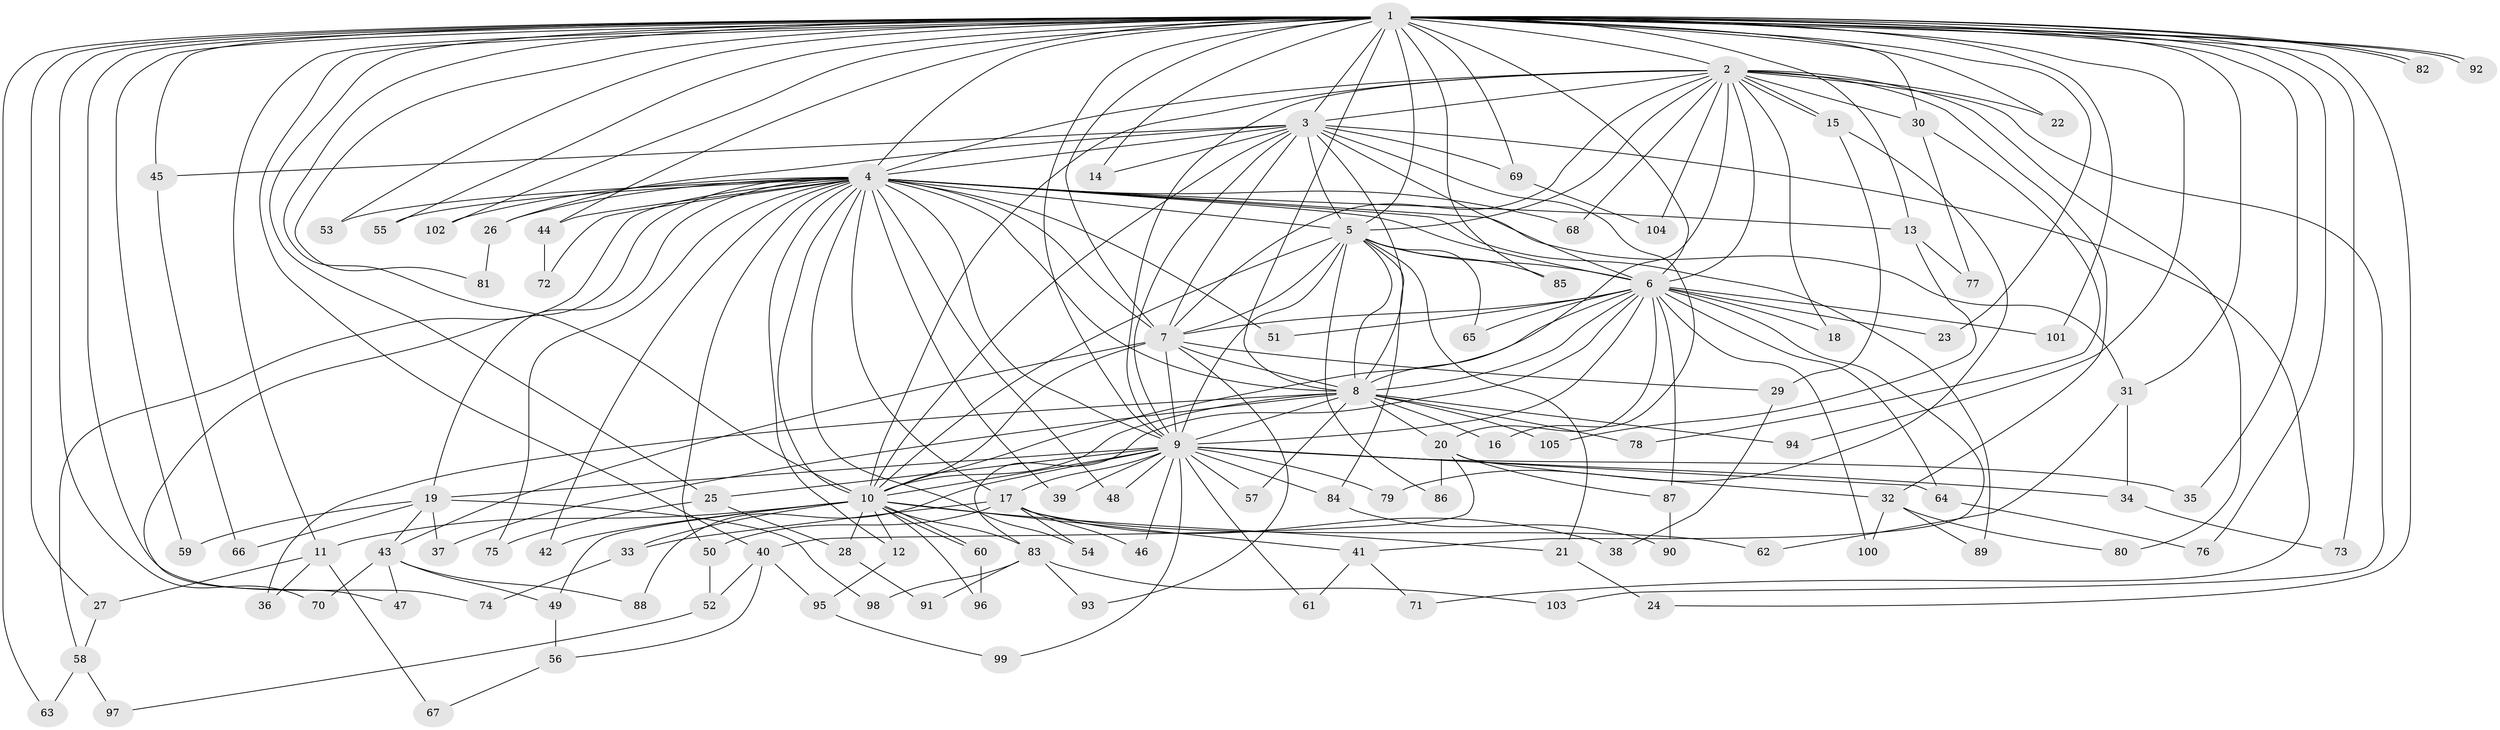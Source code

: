 // coarse degree distribution, {30: 0.019230769230769232, 19: 0.019230769230769232, 1: 0.23076923076923078, 2: 0.4423076923076923, 3: 0.09615384615384616, 5: 0.07692307692307693, 4: 0.038461538461538464, 9: 0.019230769230769232, 8: 0.019230769230769232, 6: 0.019230769230769232, 15: 0.019230769230769232}
// Generated by graph-tools (version 1.1) at 2025/47/03/04/25 21:47:35]
// undirected, 105 vertices, 235 edges
graph export_dot {
graph [start="1"]
  node [color=gray90,style=filled];
  1;
  2;
  3;
  4;
  5;
  6;
  7;
  8;
  9;
  10;
  11;
  12;
  13;
  14;
  15;
  16;
  17;
  18;
  19;
  20;
  21;
  22;
  23;
  24;
  25;
  26;
  27;
  28;
  29;
  30;
  31;
  32;
  33;
  34;
  35;
  36;
  37;
  38;
  39;
  40;
  41;
  42;
  43;
  44;
  45;
  46;
  47;
  48;
  49;
  50;
  51;
  52;
  53;
  54;
  55;
  56;
  57;
  58;
  59;
  60;
  61;
  62;
  63;
  64;
  65;
  66;
  67;
  68;
  69;
  70;
  71;
  72;
  73;
  74;
  75;
  76;
  77;
  78;
  79;
  80;
  81;
  82;
  83;
  84;
  85;
  86;
  87;
  88;
  89;
  90;
  91;
  92;
  93;
  94;
  95;
  96;
  97;
  98;
  99;
  100;
  101;
  102;
  103;
  104;
  105;
  1 -- 2;
  1 -- 3;
  1 -- 4;
  1 -- 5;
  1 -- 6;
  1 -- 7;
  1 -- 8;
  1 -- 9;
  1 -- 10;
  1 -- 11;
  1 -- 13;
  1 -- 14;
  1 -- 22;
  1 -- 23;
  1 -- 24;
  1 -- 25;
  1 -- 27;
  1 -- 30;
  1 -- 31;
  1 -- 35;
  1 -- 40;
  1 -- 44;
  1 -- 45;
  1 -- 53;
  1 -- 55;
  1 -- 59;
  1 -- 63;
  1 -- 69;
  1 -- 70;
  1 -- 73;
  1 -- 74;
  1 -- 76;
  1 -- 81;
  1 -- 82;
  1 -- 82;
  1 -- 85;
  1 -- 92;
  1 -- 92;
  1 -- 94;
  1 -- 101;
  1 -- 102;
  2 -- 3;
  2 -- 4;
  2 -- 5;
  2 -- 6;
  2 -- 7;
  2 -- 8;
  2 -- 9;
  2 -- 10;
  2 -- 15;
  2 -- 15;
  2 -- 18;
  2 -- 22;
  2 -- 30;
  2 -- 32;
  2 -- 68;
  2 -- 80;
  2 -- 103;
  2 -- 104;
  3 -- 4;
  3 -- 5;
  3 -- 6;
  3 -- 7;
  3 -- 8;
  3 -- 9;
  3 -- 10;
  3 -- 14;
  3 -- 16;
  3 -- 26;
  3 -- 45;
  3 -- 69;
  3 -- 71;
  4 -- 5;
  4 -- 6;
  4 -- 7;
  4 -- 8;
  4 -- 9;
  4 -- 10;
  4 -- 12;
  4 -- 13;
  4 -- 17;
  4 -- 19;
  4 -- 26;
  4 -- 31;
  4 -- 39;
  4 -- 42;
  4 -- 44;
  4 -- 47;
  4 -- 48;
  4 -- 50;
  4 -- 51;
  4 -- 53;
  4 -- 54;
  4 -- 55;
  4 -- 58;
  4 -- 68;
  4 -- 72;
  4 -- 75;
  4 -- 89;
  4 -- 102;
  5 -- 6;
  5 -- 7;
  5 -- 8;
  5 -- 9;
  5 -- 10;
  5 -- 21;
  5 -- 65;
  5 -- 84;
  5 -- 85;
  5 -- 86;
  6 -- 7;
  6 -- 8;
  6 -- 9;
  6 -- 10;
  6 -- 18;
  6 -- 20;
  6 -- 23;
  6 -- 41;
  6 -- 51;
  6 -- 64;
  6 -- 65;
  6 -- 83;
  6 -- 87;
  6 -- 100;
  6 -- 101;
  7 -- 8;
  7 -- 9;
  7 -- 10;
  7 -- 29;
  7 -- 43;
  7 -- 93;
  8 -- 9;
  8 -- 10;
  8 -- 16;
  8 -- 20;
  8 -- 36;
  8 -- 37;
  8 -- 57;
  8 -- 78;
  8 -- 94;
  8 -- 105;
  9 -- 10;
  9 -- 17;
  9 -- 19;
  9 -- 25;
  9 -- 34;
  9 -- 35;
  9 -- 39;
  9 -- 46;
  9 -- 48;
  9 -- 57;
  9 -- 61;
  9 -- 64;
  9 -- 79;
  9 -- 84;
  9 -- 88;
  9 -- 99;
  10 -- 11;
  10 -- 12;
  10 -- 21;
  10 -- 28;
  10 -- 33;
  10 -- 41;
  10 -- 42;
  10 -- 49;
  10 -- 60;
  10 -- 60;
  10 -- 83;
  10 -- 96;
  11 -- 27;
  11 -- 36;
  11 -- 67;
  12 -- 95;
  13 -- 77;
  13 -- 105;
  15 -- 29;
  15 -- 79;
  17 -- 33;
  17 -- 38;
  17 -- 46;
  17 -- 50;
  17 -- 54;
  17 -- 62;
  19 -- 37;
  19 -- 43;
  19 -- 59;
  19 -- 66;
  19 -- 98;
  20 -- 32;
  20 -- 40;
  20 -- 86;
  20 -- 87;
  21 -- 24;
  25 -- 28;
  25 -- 75;
  26 -- 81;
  27 -- 58;
  28 -- 91;
  29 -- 38;
  30 -- 77;
  30 -- 78;
  31 -- 34;
  31 -- 62;
  32 -- 80;
  32 -- 89;
  32 -- 100;
  33 -- 74;
  34 -- 73;
  40 -- 52;
  40 -- 56;
  40 -- 95;
  41 -- 61;
  41 -- 71;
  43 -- 47;
  43 -- 49;
  43 -- 70;
  43 -- 88;
  44 -- 72;
  45 -- 66;
  49 -- 56;
  50 -- 52;
  52 -- 97;
  56 -- 67;
  58 -- 63;
  58 -- 97;
  60 -- 96;
  64 -- 76;
  69 -- 104;
  83 -- 91;
  83 -- 93;
  83 -- 98;
  83 -- 103;
  84 -- 90;
  87 -- 90;
  95 -- 99;
}
